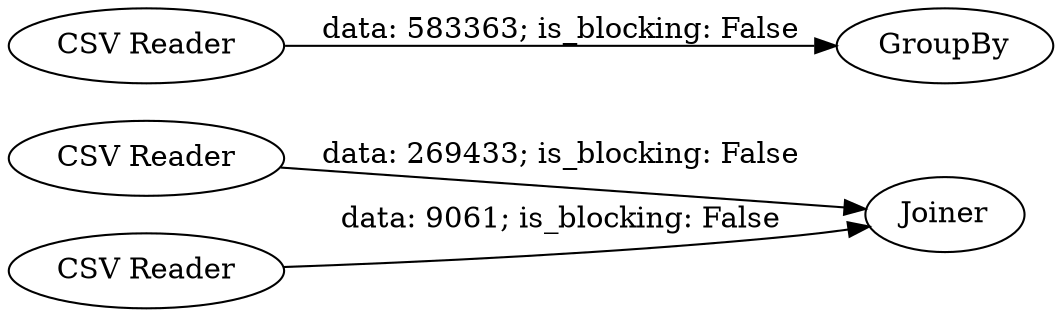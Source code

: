 digraph {
	"2430526784823554850_6" [label=Joiner]
	"2430526784823554850_4" [label="CSV Reader"]
	"2430526784823554850_3" [label="CSV Reader"]
	"2430526784823554850_5" [label="CSV Reader"]
	"2430526784823554850_2" [label=GroupBy]
	"2430526784823554850_5" -> "2430526784823554850_6" [label="data: 9061; is_blocking: False"]
	"2430526784823554850_4" -> "2430526784823554850_6" [label="data: 269433; is_blocking: False"]
	"2430526784823554850_3" -> "2430526784823554850_2" [label="data: 583363; is_blocking: False"]
	rankdir=LR
}

